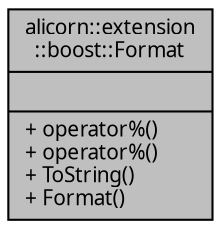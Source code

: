 digraph "alicorn::extension::boost::Format"
{
 // INTERACTIVE_SVG=YES
  edge [fontname="Verdana",fontsize="10",labelfontname="Verdana",labelfontsize="10"];
  node [fontname="Verdana",fontsize="10",shape=record];
  Node1 [label="{alicorn::extension\l::boost::Format\n||+ operator%()\l+ operator%()\l+ ToString()\l+ Format()\l}",height=0.2,width=0.4,color="black", fillcolor="grey75", style="filled", fontcolor="black"];
}

